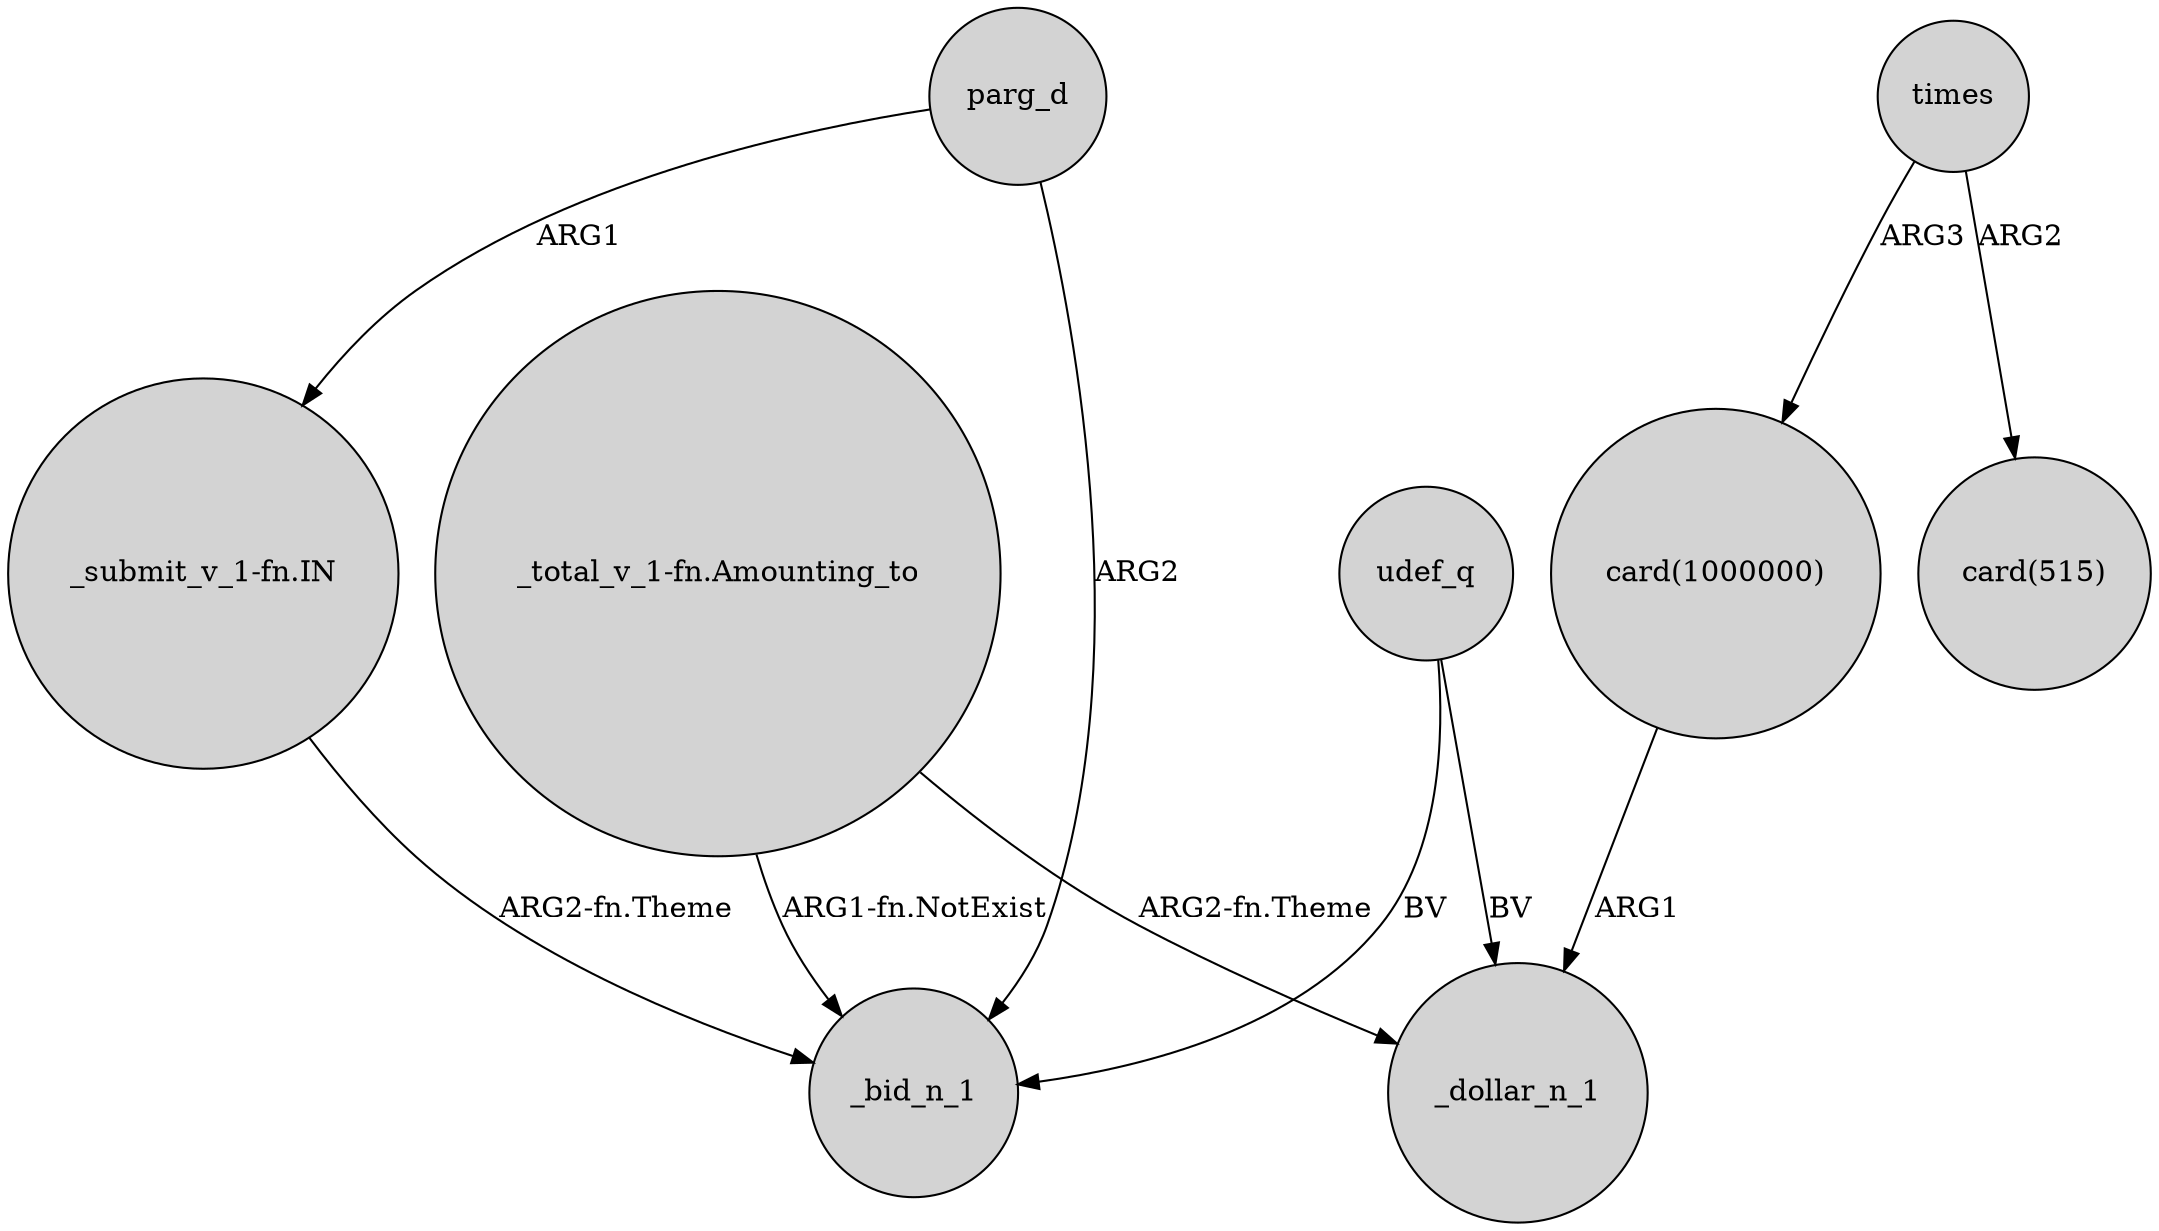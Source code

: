 digraph {
	node [shape=circle style=filled]
	udef_q -> _bid_n_1 [label=BV]
	times -> "card(515)" [label=ARG2]
	"card(1000000)" -> _dollar_n_1 [label=ARG1]
	times -> "card(1000000)" [label=ARG3]
	parg_d -> "_submit_v_1-fn.IN" [label=ARG1]
	parg_d -> _bid_n_1 [label=ARG2]
	"_total_v_1-fn.Amounting_to" -> _dollar_n_1 [label="ARG2-fn.Theme"]
	"_total_v_1-fn.Amounting_to" -> _bid_n_1 [label="ARG1-fn.NotExist"]
	"_submit_v_1-fn.IN" -> _bid_n_1 [label="ARG2-fn.Theme"]
	udef_q -> _dollar_n_1 [label=BV]
}
